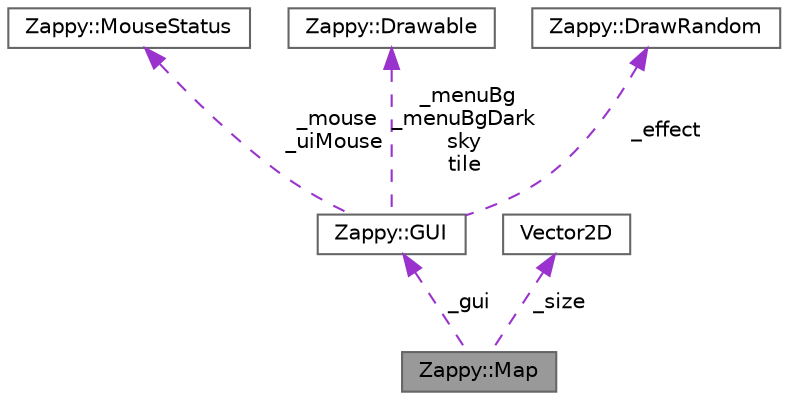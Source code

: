 digraph "Zappy::Map"
{
 // LATEX_PDF_SIZE
  bgcolor="transparent";
  edge [fontname=Helvetica,fontsize=10,labelfontname=Helvetica,labelfontsize=10];
  node [fontname=Helvetica,fontsize=10,shape=box,height=0.2,width=0.4];
  Node1 [label="Zappy::Map",height=0.2,width=0.4,color="gray40", fillcolor="grey60", style="filled", fontcolor="black",tooltip=" "];
  Node2 -> Node1 [dir="back",color="darkorchid3",style="dashed",label=" _gui" ];
  Node2 [label="Zappy::GUI",height=0.2,width=0.4,color="gray40", fillcolor="white", style="filled",URL="$classZappy_1_1GUI.html",tooltip=" "];
  Node3 -> Node2 [dir="back",color="darkorchid3",style="dashed",label=" _mouse\n_uiMouse" ];
  Node3 [label="Zappy::MouseStatus",height=0.2,width=0.4,color="gray40", fillcolor="white", style="filled",URL="$classZappy_1_1MouseStatus.html",tooltip=" "];
  Node4 -> Node2 [dir="back",color="darkorchid3",style="dashed",label=" _menuBg\n_menuBgDark\nsky\ntile" ];
  Node4 [label="Zappy::Drawable",height=0.2,width=0.4,color="gray40", fillcolor="white", style="filled",URL="$classZappy_1_1Drawable.html",tooltip=" "];
  Node5 -> Node2 [dir="back",color="darkorchid3",style="dashed",label=" _effect" ];
  Node5 [label="Zappy::DrawRandom",height=0.2,width=0.4,color="gray40", fillcolor="white", style="filled",URL="$classZappy_1_1DrawRandom.html",tooltip=" "];
  Node6 -> Node1 [dir="back",color="darkorchid3",style="dashed",label=" _size" ];
  Node6 [label="Vector2D",height=0.2,width=0.4,color="gray40", fillcolor="white", style="filled",URL="$classVector2D.html",tooltip=" "];
}
